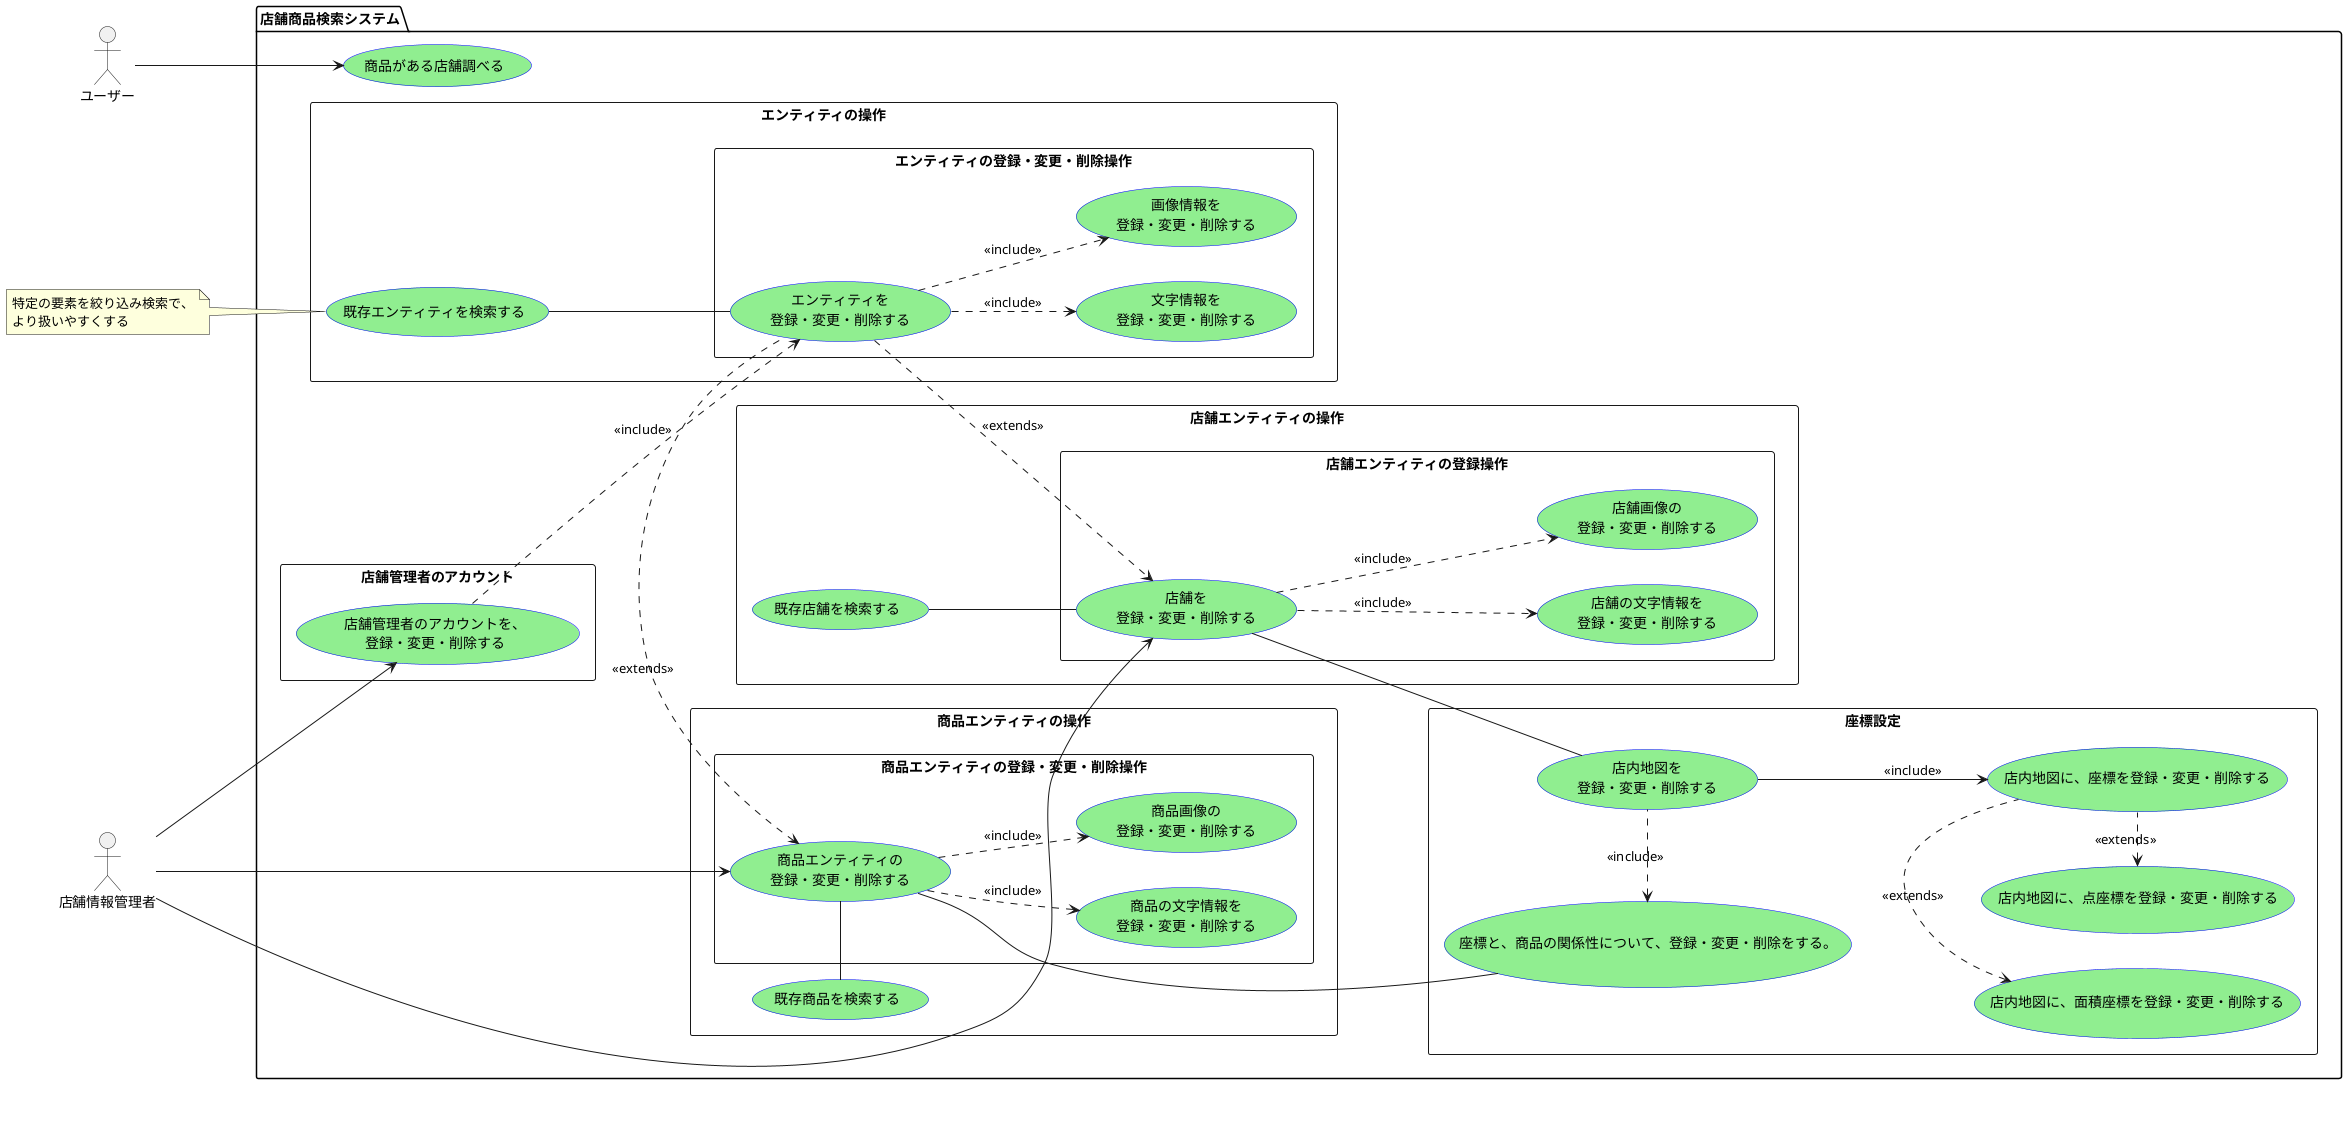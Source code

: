 @startuml usercase
    left to right direction


    skinparam usecase {
        BackgroundColor LightGreen
        BorderColor Blue
        BackgroundColor<<main>> MistyRose
        BackgroundColor<<Entity>> MistyRose
    }

    actor  "ユーザー"
    actor "店舗情報管理者"

    package "店舗商品検索システム" {

        rectangle "店舗管理者のアカウント"{
            usecase  "店舗管理者のアカウントを、\n登録・変更・削除する"
        }
        rectangle "エンティティの操作" {
            rectangle "エンティティの登録・変更・削除操作"{
                usecase  "エンティティを\n登録・変更・削除する"
                usecase  "文字情報を\n登録・変更・削除する"
                usecase  "画像情報を\n登録・変更・削除する"
            }

            usecase  "既存エンティティを検索する"
        }

        rectangle "店舗エンティティの操作" {
             rectangle "店舗エンティティの登録操作"{
                usecase  "店舗を\n登録・変更・削除する"
                usecase  "店舗の文字情報を\n登録・変更・削除する"
                usecase  "店舗画像の\n登録・変更・削除する"
             }
            usecase  "既存店舗を検索する"
        }

        rectangle "商品エンティティの操作"{
             rectangle "商品エンティティの登録・変更・削除操作"{
                usecase  "商品エンティティの\n登録・変更・削除する"
                usecase  "商品の文字情報を\n登録・変更・削除する"
                usecase  "商品画像の\n登録・変更・削除する"
             }
            usecase  "既存商品を検索する"
        }

        rectangle "座標設定"{
            usecase  "店内地図を\n登録・変更・削除する"
            usecase  "店内地図に、座標を登録・変更・削除する"
            usecase  "店内地図に、点座標を登録・変更・削除する"
            usecase  "店内地図に、面積座標を登録・変更・削除する"
            usecase  "座標と、商品の関係性について、登録・変更・削除をする。"
        }

        usecase  "商品がある店舗調べる"

    }



    'アクターと、主要なユースケースとの関係
    ユーザー -down-> (商品がある店舗調べる)
    店舗情報管理者 -down-> (店舗管理者のアカウントを、\n登録・変更・削除する)
    店舗情報管理者 -down-> (店舗を\n登録・変更・削除する)
    店舗情報管理者 -down-> (商品エンティティの\n登録・変更・削除する)

    'ユースケースの継承の関係：エンティティ作成に対して
    (エンティティを\n登録・変更・削除する) ..> (店舗を\n登録・変更・削除する) : <<extends>>
    (エンティティを\n登録・変更・削除する) .left.> (商品エンティティの\n登録・変更・削除する) : <<extends>>

    'ユースケースの包括関係：エンティテ作成に対して
    (店舗管理者のアカウントを、\n登録・変更・削除する) ..> (エンティティを\n登録・変更・削除する) : <<include>>
    (エンティティを\n登録・変更・削除する) ..> (画像情報を\n登録・変更・削除する) : <<include>>
    (エンティティを\n登録・変更・削除する) ..> (文字情報を\n登録・変更・削除する) : <<include>>
    (エンティティを\n登録・変更・削除する) -up- (既存エンティティを検索する)

    '関係設定：店舗エンティティの操作内に対して
    (店舗を\n登録・変更・削除する) ..> (店舗の文字情報を\n登録・変更・削除する) : <<include>>
    (店舗を\n登録・変更・削除する) ..> (店舗画像の\n登録・変更・削除する) : <<include>>
    (店舗を\n登録・変更・削除する)-up- (既存店舗を検索する)

    '関係設定：商品エンティティの操作内に対して
    (商品エンティティの\n登録・変更・削除する) ..> (商品の文字情報を\n登録・変更・削除する) : <<include>>
    (商品エンティティの\n登録・変更・削除する) ..> (商品画像の\n登録・変更・削除する) : <<include>>
    (商品エンティティの\n登録・変更・削除する) -left- (既存商品を検索する)


    '関係設定：座標設定とそれ以外の要素との関係
    (店舗を\n登録・変更・削除する) -down- (店内地図を\n登録・変更・削除する)
    (商品エンティティの\n登録・変更・削除する) -right- (座標と、商品の関係性について、登録・変更・削除をする。)

    '関係設定：座標設定内に対して
    (店内地図を\n登録・変更・削除する) -down-> (店内地図に、座標を登録・変更・削除する) : <<include>>
    (店内地図に、座標を登録・変更・削除する) .left.> (店内地図に、点座標を登録・変更・削除する) : <<extends>>
    (店内地図に、座標を登録・変更・削除する) .left.> (店内地図に、面積座標を登録・変更・削除する) : <<extends>>
    (店内地図を\n登録・変更・削除する) .left.> (座標と、商品の関係性について、登録・変更・削除をする。) : <<include>>


    note "特定の要素を絞り込み検索で、\nより扱いやすくする" as noteOfSearch
    noteOfSearch .down. (既存エンティティを検索する)
@enduml
